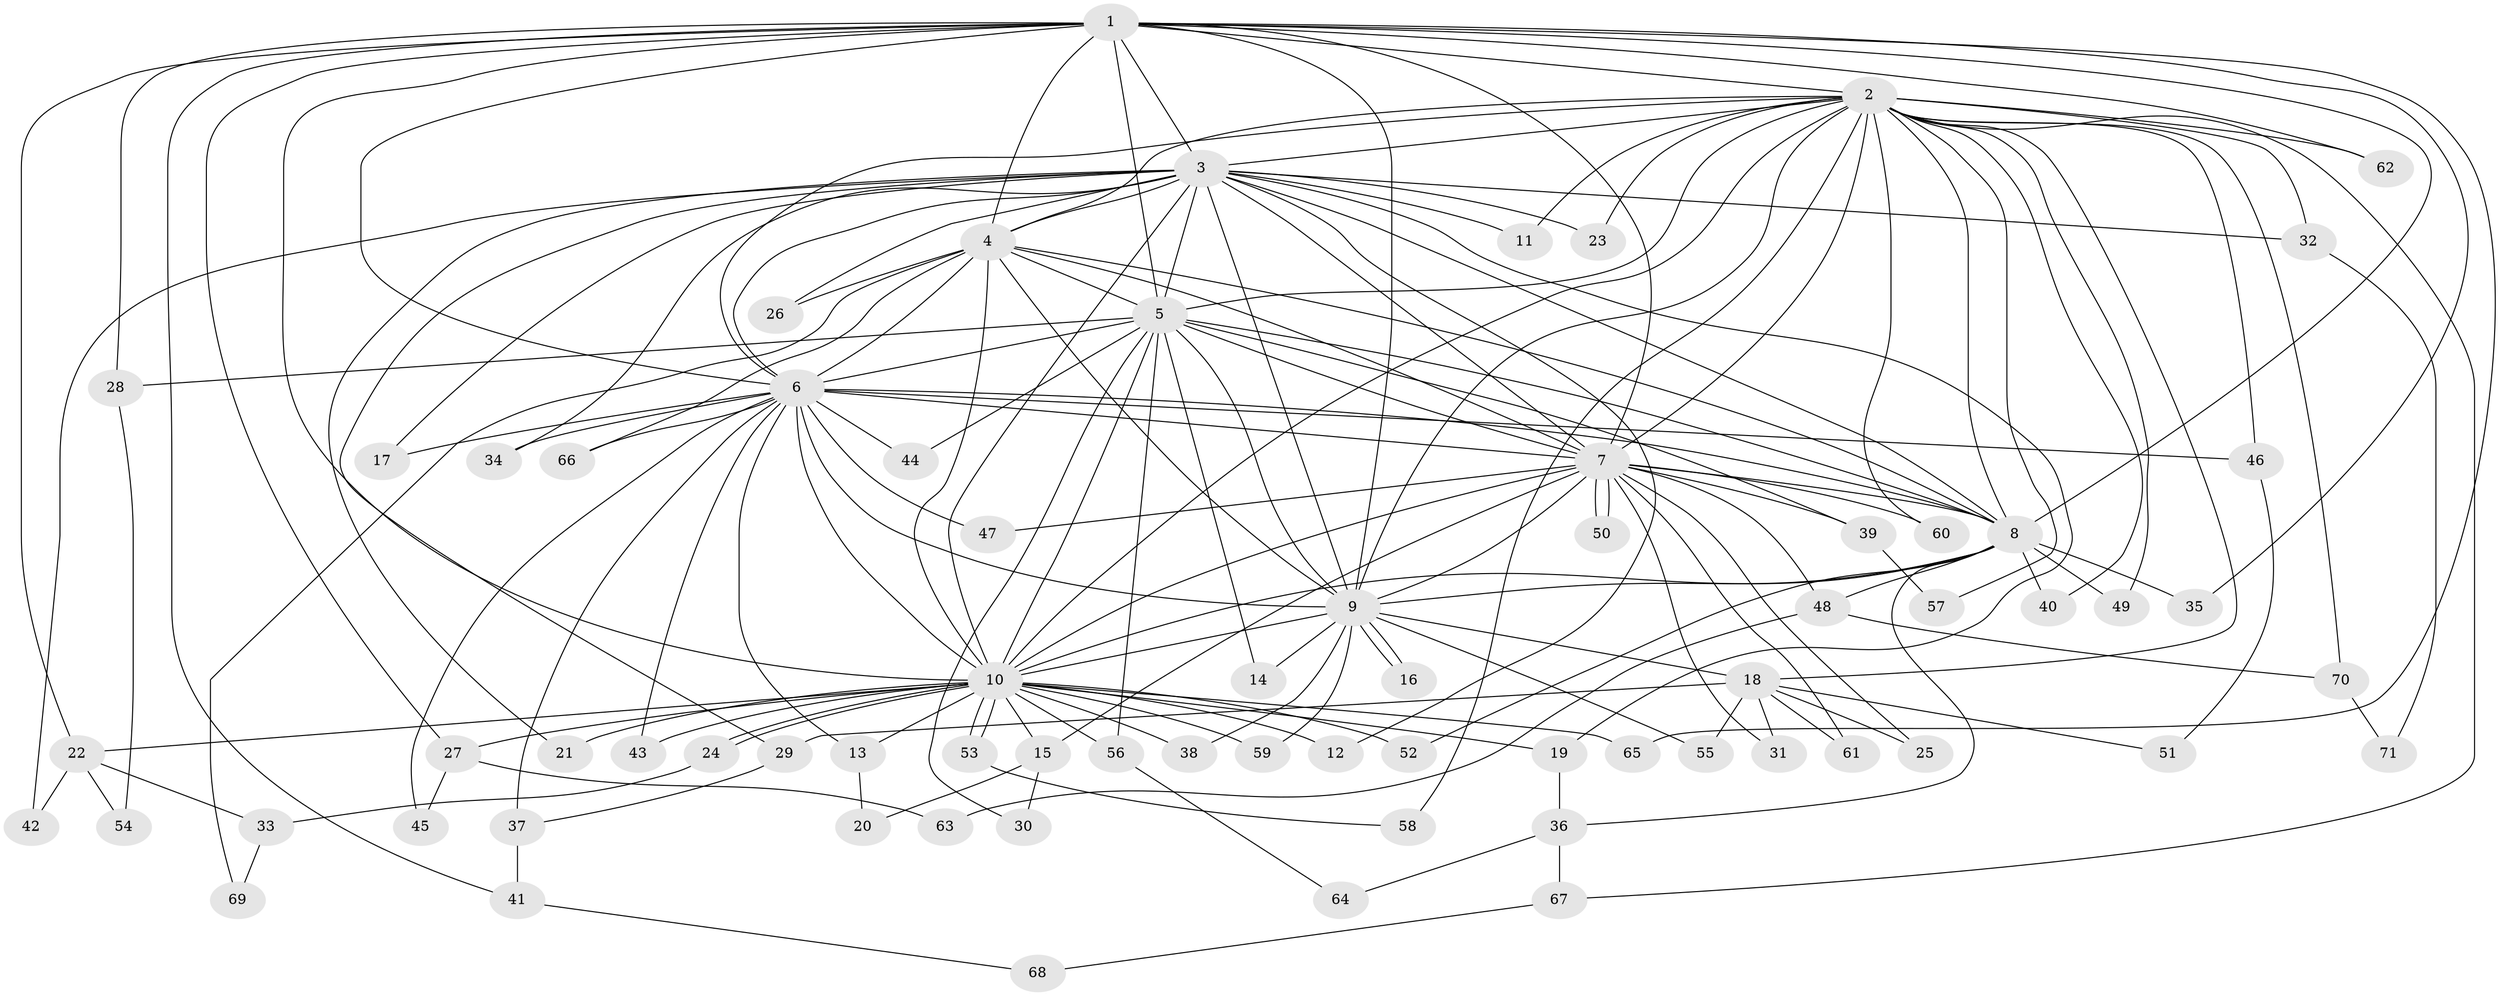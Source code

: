 // coarse degree distribution, {23: 0.022222222222222223, 14: 0.022222222222222223, 1: 0.044444444444444446, 2: 0.35555555555555557, 15: 0.06666666666666667, 3: 0.2222222222222222, 20: 0.022222222222222223, 11: 0.022222222222222223, 4: 0.08888888888888889, 5: 0.044444444444444446, 13: 0.044444444444444446, 17: 0.022222222222222223, 8: 0.022222222222222223}
// Generated by graph-tools (version 1.1) at 2025/36/03/04/25 23:36:19]
// undirected, 71 vertices, 167 edges
graph export_dot {
  node [color=gray90,style=filled];
  1;
  2;
  3;
  4;
  5;
  6;
  7;
  8;
  9;
  10;
  11;
  12;
  13;
  14;
  15;
  16;
  17;
  18;
  19;
  20;
  21;
  22;
  23;
  24;
  25;
  26;
  27;
  28;
  29;
  30;
  31;
  32;
  33;
  34;
  35;
  36;
  37;
  38;
  39;
  40;
  41;
  42;
  43;
  44;
  45;
  46;
  47;
  48;
  49;
  50;
  51;
  52;
  53;
  54;
  55;
  56;
  57;
  58;
  59;
  60;
  61;
  62;
  63;
  64;
  65;
  66;
  67;
  68;
  69;
  70;
  71;
  1 -- 2;
  1 -- 3;
  1 -- 4;
  1 -- 5;
  1 -- 6;
  1 -- 7;
  1 -- 8;
  1 -- 9;
  1 -- 10;
  1 -- 22;
  1 -- 27;
  1 -- 28;
  1 -- 35;
  1 -- 41;
  1 -- 62;
  1 -- 65;
  2 -- 3;
  2 -- 4;
  2 -- 5;
  2 -- 6;
  2 -- 7;
  2 -- 8;
  2 -- 9;
  2 -- 10;
  2 -- 11;
  2 -- 18;
  2 -- 23;
  2 -- 32;
  2 -- 40;
  2 -- 46;
  2 -- 49;
  2 -- 57;
  2 -- 58;
  2 -- 60;
  2 -- 62;
  2 -- 67;
  2 -- 70;
  3 -- 4;
  3 -- 5;
  3 -- 6;
  3 -- 7;
  3 -- 8;
  3 -- 9;
  3 -- 10;
  3 -- 11;
  3 -- 12;
  3 -- 17;
  3 -- 19;
  3 -- 21;
  3 -- 23;
  3 -- 26;
  3 -- 29;
  3 -- 32;
  3 -- 34;
  3 -- 42;
  4 -- 5;
  4 -- 6;
  4 -- 7;
  4 -- 8;
  4 -- 9;
  4 -- 10;
  4 -- 26;
  4 -- 66;
  4 -- 69;
  5 -- 6;
  5 -- 7;
  5 -- 8;
  5 -- 9;
  5 -- 10;
  5 -- 14;
  5 -- 28;
  5 -- 30;
  5 -- 39;
  5 -- 44;
  5 -- 56;
  6 -- 7;
  6 -- 8;
  6 -- 9;
  6 -- 10;
  6 -- 13;
  6 -- 17;
  6 -- 34;
  6 -- 37;
  6 -- 43;
  6 -- 44;
  6 -- 45;
  6 -- 46;
  6 -- 47;
  6 -- 66;
  7 -- 8;
  7 -- 9;
  7 -- 10;
  7 -- 15;
  7 -- 25;
  7 -- 31;
  7 -- 39;
  7 -- 47;
  7 -- 48;
  7 -- 50;
  7 -- 50;
  7 -- 60;
  7 -- 61;
  8 -- 9;
  8 -- 10;
  8 -- 35;
  8 -- 36;
  8 -- 40;
  8 -- 48;
  8 -- 49;
  8 -- 52;
  9 -- 10;
  9 -- 14;
  9 -- 16;
  9 -- 16;
  9 -- 18;
  9 -- 38;
  9 -- 55;
  9 -- 59;
  10 -- 12;
  10 -- 13;
  10 -- 15;
  10 -- 19;
  10 -- 21;
  10 -- 22;
  10 -- 24;
  10 -- 24;
  10 -- 27;
  10 -- 38;
  10 -- 43;
  10 -- 52;
  10 -- 53;
  10 -- 53;
  10 -- 56;
  10 -- 59;
  10 -- 65;
  13 -- 20;
  15 -- 20;
  15 -- 30;
  18 -- 25;
  18 -- 29;
  18 -- 31;
  18 -- 51;
  18 -- 55;
  18 -- 61;
  19 -- 36;
  22 -- 33;
  22 -- 42;
  22 -- 54;
  24 -- 33;
  27 -- 45;
  27 -- 63;
  28 -- 54;
  29 -- 37;
  32 -- 71;
  33 -- 69;
  36 -- 64;
  36 -- 67;
  37 -- 41;
  39 -- 57;
  41 -- 68;
  46 -- 51;
  48 -- 63;
  48 -- 70;
  53 -- 58;
  56 -- 64;
  67 -- 68;
  70 -- 71;
}
